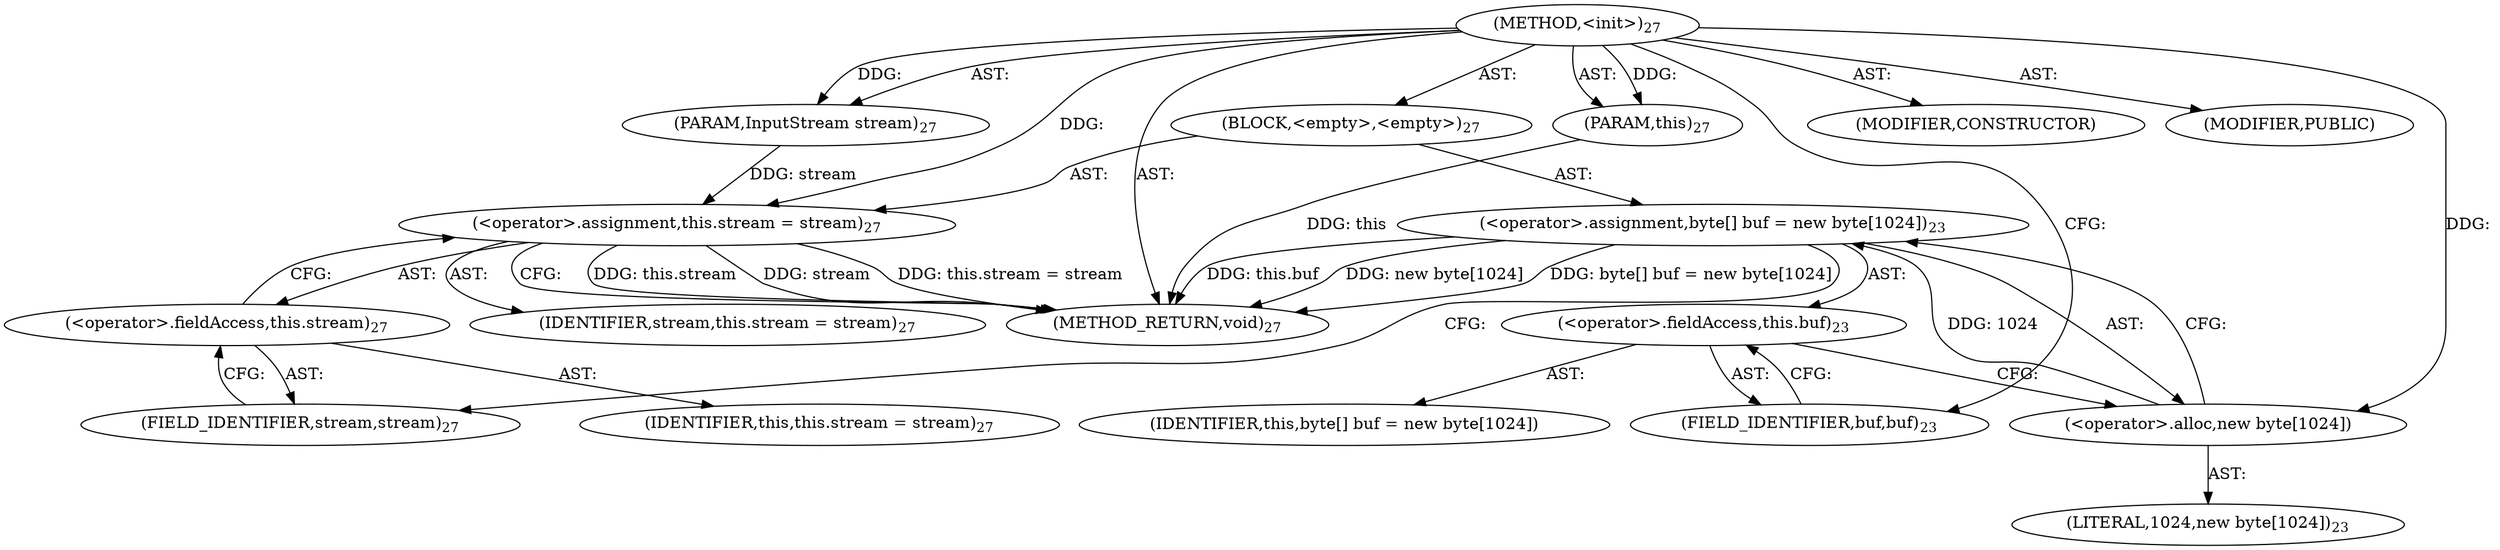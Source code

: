 digraph "&lt;init&gt;" {  
"117" [label = <(METHOD,&lt;init&gt;)<SUB>27</SUB>> ]
"19" [label = <(PARAM,this)<SUB>27</SUB>> ]
"118" [label = <(PARAM,InputStream stream)<SUB>27</SUB>> ]
"119" [label = <(BLOCK,&lt;empty&gt;,&lt;empty&gt;)<SUB>27</SUB>> ]
"120" [label = <(&lt;operator&gt;.assignment,byte[] buf = new byte[1024])<SUB>23</SUB>> ]
"121" [label = <(&lt;operator&gt;.fieldAccess,this.buf)<SUB>23</SUB>> ]
"122" [label = <(IDENTIFIER,this,byte[] buf = new byte[1024])> ]
"123" [label = <(FIELD_IDENTIFIER,buf,buf)<SUB>23</SUB>> ]
"124" [label = <(&lt;operator&gt;.alloc,new byte[1024])> ]
"125" [label = <(LITERAL,1024,new byte[1024])<SUB>23</SUB>> ]
"126" [label = <(&lt;operator&gt;.assignment,this.stream = stream)<SUB>27</SUB>> ]
"127" [label = <(&lt;operator&gt;.fieldAccess,this.stream)<SUB>27</SUB>> ]
"18" [label = <(IDENTIFIER,this,this.stream = stream)<SUB>27</SUB>> ]
"128" [label = <(FIELD_IDENTIFIER,stream,stream)<SUB>27</SUB>> ]
"129" [label = <(IDENTIFIER,stream,this.stream = stream)<SUB>27</SUB>> ]
"130" [label = <(MODIFIER,CONSTRUCTOR)> ]
"131" [label = <(MODIFIER,PUBLIC)> ]
"132" [label = <(METHOD_RETURN,void)<SUB>27</SUB>> ]
  "117" -> "19"  [ label = "AST: "] 
  "117" -> "118"  [ label = "AST: "] 
  "117" -> "119"  [ label = "AST: "] 
  "117" -> "130"  [ label = "AST: "] 
  "117" -> "131"  [ label = "AST: "] 
  "117" -> "132"  [ label = "AST: "] 
  "119" -> "120"  [ label = "AST: "] 
  "119" -> "126"  [ label = "AST: "] 
  "120" -> "121"  [ label = "AST: "] 
  "120" -> "124"  [ label = "AST: "] 
  "121" -> "122"  [ label = "AST: "] 
  "121" -> "123"  [ label = "AST: "] 
  "124" -> "125"  [ label = "AST: "] 
  "126" -> "127"  [ label = "AST: "] 
  "126" -> "129"  [ label = "AST: "] 
  "127" -> "18"  [ label = "AST: "] 
  "127" -> "128"  [ label = "AST: "] 
  "120" -> "128"  [ label = "CFG: "] 
  "126" -> "132"  [ label = "CFG: "] 
  "121" -> "124"  [ label = "CFG: "] 
  "124" -> "120"  [ label = "CFG: "] 
  "127" -> "126"  [ label = "CFG: "] 
  "123" -> "121"  [ label = "CFG: "] 
  "128" -> "127"  [ label = "CFG: "] 
  "117" -> "123"  [ label = "CFG: "] 
  "19" -> "132"  [ label = "DDG: this"] 
  "120" -> "132"  [ label = "DDG: this.buf"] 
  "120" -> "132"  [ label = "DDG: new byte[1024]"] 
  "120" -> "132"  [ label = "DDG: byte[] buf = new byte[1024]"] 
  "126" -> "132"  [ label = "DDG: this.stream"] 
  "126" -> "132"  [ label = "DDG: stream"] 
  "126" -> "132"  [ label = "DDG: this.stream = stream"] 
  "117" -> "19"  [ label = "DDG: "] 
  "117" -> "118"  [ label = "DDG: "] 
  "124" -> "120"  [ label = "DDG: 1024"] 
  "118" -> "126"  [ label = "DDG: stream"] 
  "117" -> "126"  [ label = "DDG: "] 
  "117" -> "124"  [ label = "DDG: "] 
}
